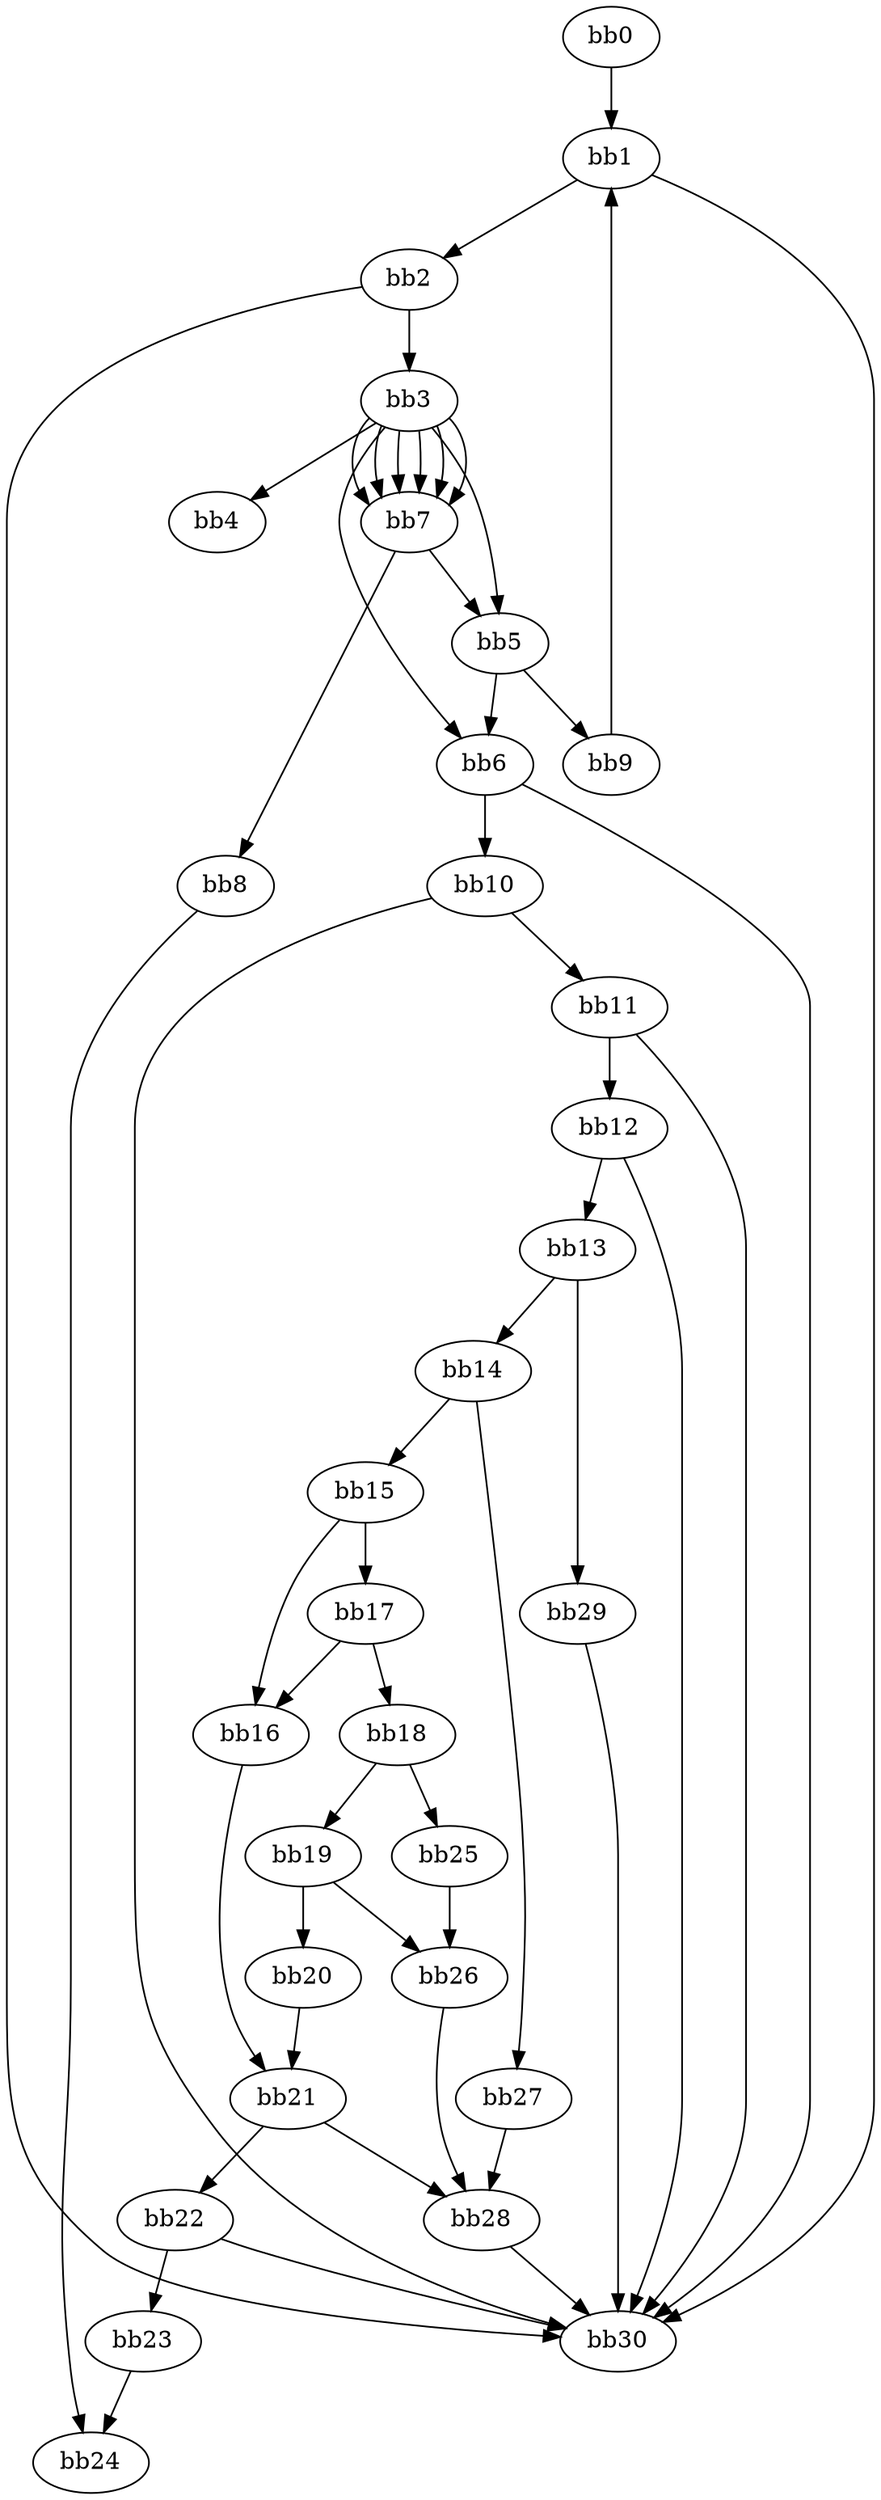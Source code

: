digraph {
    0 [ label = "bb0\l" ]
    1 [ label = "bb1\l" ]
    2 [ label = "bb2\l" ]
    3 [ label = "bb3\l" ]
    4 [ label = "bb4\l" ]
    5 [ label = "bb5\l" ]
    6 [ label = "bb6\l" ]
    7 [ label = "bb7\l" ]
    8 [ label = "bb8\l" ]
    9 [ label = "bb9\l" ]
    10 [ label = "bb10\l" ]
    11 [ label = "bb11\l" ]
    12 [ label = "bb12\l" ]
    13 [ label = "bb13\l" ]
    14 [ label = "bb14\l" ]
    15 [ label = "bb15\l" ]
    16 [ label = "bb16\l" ]
    17 [ label = "bb17\l" ]
    18 [ label = "bb18\l" ]
    19 [ label = "bb19\l" ]
    20 [ label = "bb20\l" ]
    21 [ label = "bb21\l" ]
    22 [ label = "bb22\l" ]
    23 [ label = "bb23\l" ]
    24 [ label = "bb24\l" ]
    25 [ label = "bb25\l" ]
    26 [ label = "bb26\l" ]
    27 [ label = "bb27\l" ]
    28 [ label = "bb28\l" ]
    29 [ label = "bb29\l" ]
    30 [ label = "bb30\l" ]
    0 -> 1 [ ]
    1 -> 2 [ ]
    1 -> 30 [ ]
    2 -> 3 [ ]
    2 -> 30 [ ]
    3 -> 4 [ ]
    3 -> 5 [ ]
    3 -> 6 [ ]
    3 -> 7 [ ]
    3 -> 7 [ ]
    3 -> 7 [ ]
    3 -> 7 [ ]
    3 -> 7 [ ]
    3 -> 7 [ ]
    5 -> 6 [ ]
    5 -> 9 [ ]
    6 -> 10 [ ]
    6 -> 30 [ ]
    7 -> 5 [ ]
    7 -> 8 [ ]
    8 -> 24 [ ]
    9 -> 1 [ ]
    10 -> 11 [ ]
    10 -> 30 [ ]
    11 -> 12 [ ]
    11 -> 30 [ ]
    12 -> 13 [ ]
    12 -> 30 [ ]
    13 -> 14 [ ]
    13 -> 29 [ ]
    14 -> 15 [ ]
    14 -> 27 [ ]
    15 -> 16 [ ]
    15 -> 17 [ ]
    16 -> 21 [ ]
    17 -> 16 [ ]
    17 -> 18 [ ]
    18 -> 19 [ ]
    18 -> 25 [ ]
    19 -> 20 [ ]
    19 -> 26 [ ]
    20 -> 21 [ ]
    21 -> 22 [ ]
    21 -> 28 [ ]
    22 -> 23 [ ]
    22 -> 30 [ ]
    23 -> 24 [ ]
    25 -> 26 [ ]
    26 -> 28 [ ]
    27 -> 28 [ ]
    28 -> 30 [ ]
    29 -> 30 [ ]
}

